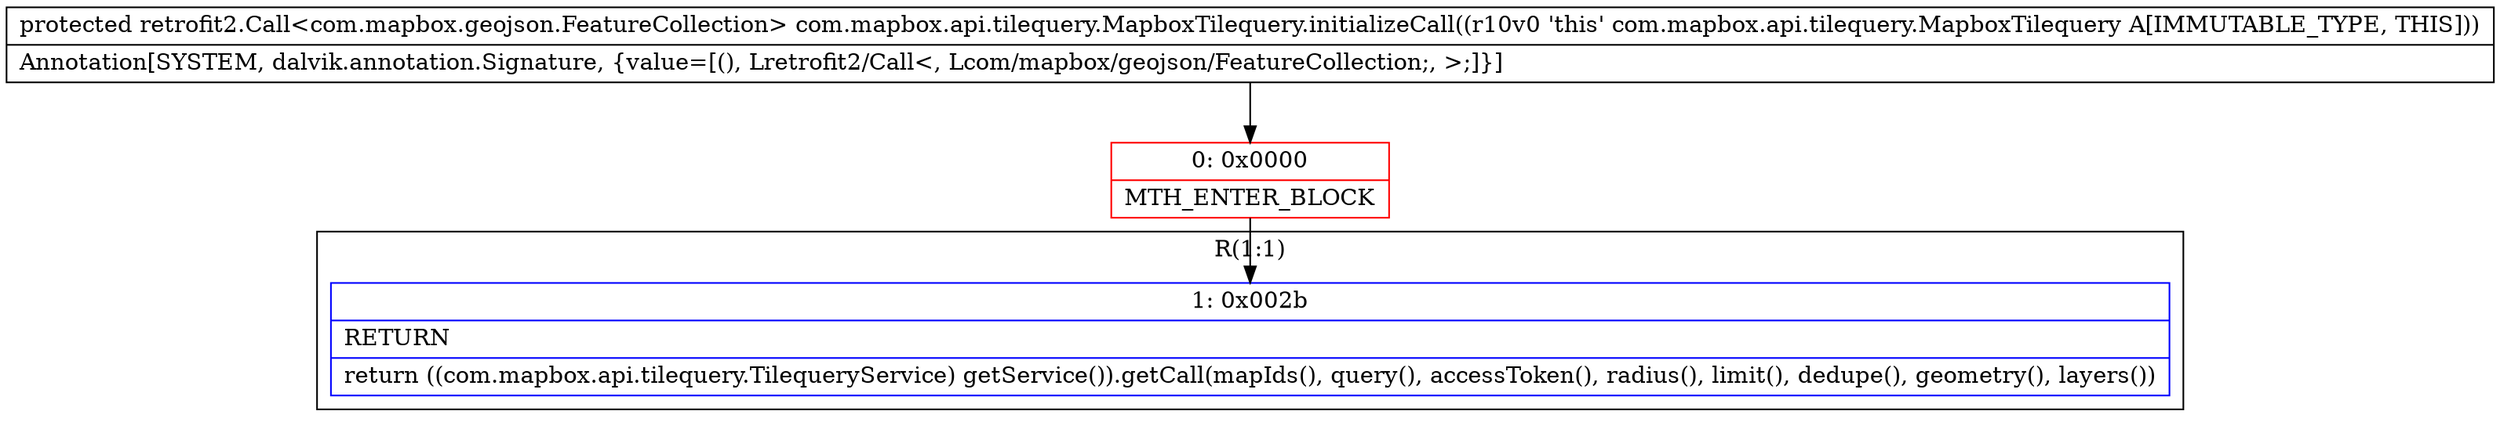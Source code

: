 digraph "CFG forcom.mapbox.api.tilequery.MapboxTilequery.initializeCall()Lretrofit2\/Call;" {
subgraph cluster_Region_2084141759 {
label = "R(1:1)";
node [shape=record,color=blue];
Node_1 [shape=record,label="{1\:\ 0x002b|RETURN\l|return ((com.mapbox.api.tilequery.TilequeryService) getService()).getCall(mapIds(), query(), accessToken(), radius(), limit(), dedupe(), geometry(), layers())\l}"];
}
Node_0 [shape=record,color=red,label="{0\:\ 0x0000|MTH_ENTER_BLOCK\l}"];
MethodNode[shape=record,label="{protected retrofit2.Call\<com.mapbox.geojson.FeatureCollection\> com.mapbox.api.tilequery.MapboxTilequery.initializeCall((r10v0 'this' com.mapbox.api.tilequery.MapboxTilequery A[IMMUTABLE_TYPE, THIS]))  | Annotation[SYSTEM, dalvik.annotation.Signature, \{value=[(), Lretrofit2\/Call\<, Lcom\/mapbox\/geojson\/FeatureCollection;, \>;]\}]\l}"];
MethodNode -> Node_0;
Node_0 -> Node_1;
}

